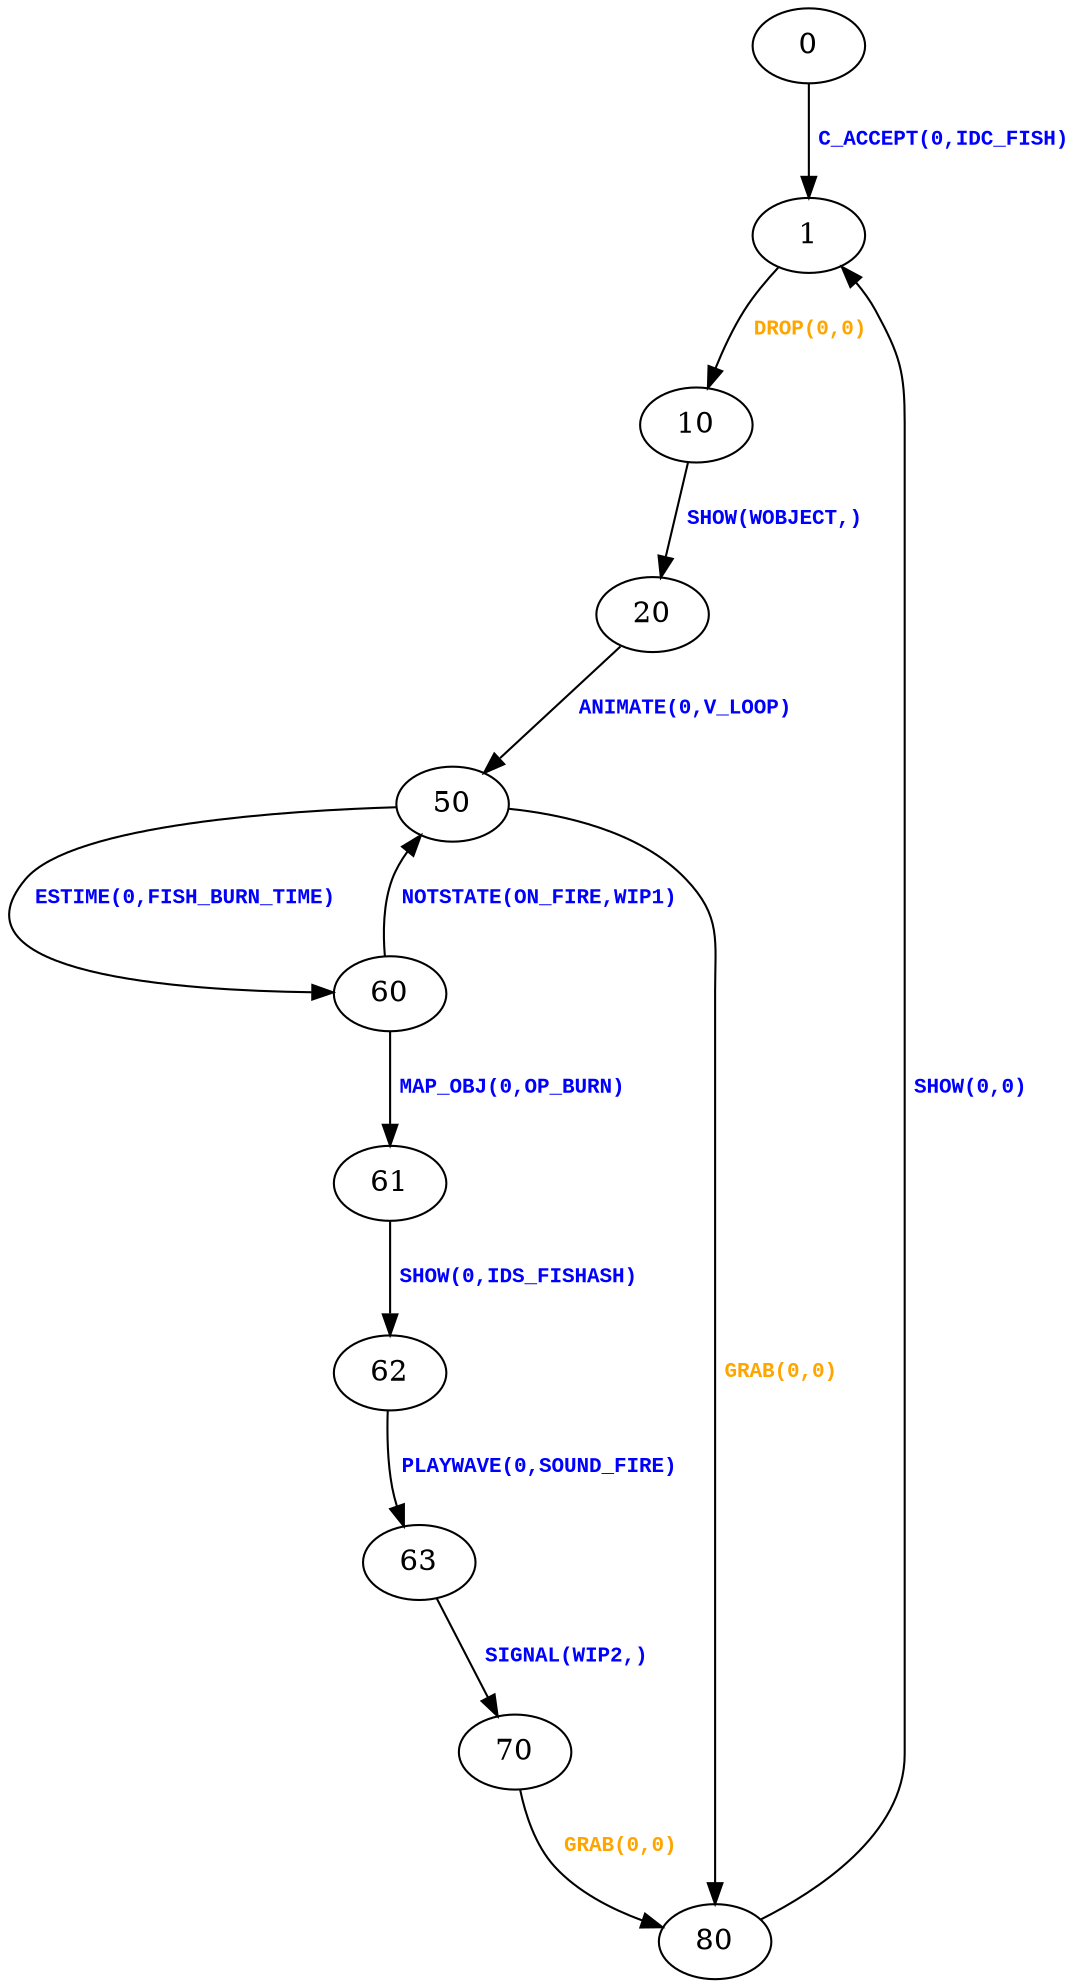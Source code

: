 digraph {
 node [shape=oval];
"0" -> "1"[fontcolor=blue, label=< <table border="0"><tr><td><font face="Courier New" point-size="10"><b>C_ACCEPT(0,IDC_FISH)<br align="left"/></b></font></td></tr>
</table>>];
"1" -> "10"[fontcolor=orange, label=< <table border="0"><tr><td><font face="Courier New" point-size="10"><b>DROP(0,0)<br align="left"/></b></font></td></tr>
</table>>];
"10" -> "20"[fontcolor=blue, label=< <table border="0"><tr><td><font face="Courier New" point-size="10"><b>SHOW(WOBJECT,)<br align="left"/></b></font></td></tr>
</table>>];
"20" -> "50"[fontcolor=blue, label=< <table border="0"><tr><td><font face="Courier New" point-size="10"><b>ANIMATE(0,V_LOOP)<br align="left"/></b></font></td></tr>
</table>>];
"50" -> "60"[fontcolor=blue, label=< <table border="0"><tr><td><font face="Courier New" point-size="10"><b>ESTIME(0,FISH_BURN_TIME)<br align="left"/></b></font></td></tr>
</table>>];
"50" -> "80"[fontcolor=orange, label=< <table border="0"><tr><td><font face="Courier New" point-size="10"><b>GRAB(0,0)<br align="left"/></b></font></td></tr>
</table>>];
"60" -> "61"[fontcolor=blue, label=< <table border="0"><tr><td><font face="Courier New" point-size="10"><b>MAP_OBJ(0,OP_BURN)<br align="left"/></b></font></td></tr>
</table>>];
"60" -> "50"[fontcolor=blue, label=< <table border="0"><tr><td><font face="Courier New" point-size="10"><b>NOTSTATE(ON_FIRE,WIP1)<br align="left"/></b></font></td></tr>
</table>>];
"61" -> "62"[fontcolor=blue, label=< <table border="0"><tr><td><font face="Courier New" point-size="10"><b>SHOW(0,IDS_FISHASH)<br align="left"/></b></font></td></tr>
</table>>];
"62" -> "63"[fontcolor=blue, label=< <table border="0"><tr><td><font face="Courier New" point-size="10"><b>PLAYWAVE(0,SOUND_FIRE)<br align="left"/></b></font></td></tr>
</table>>];
"63" -> "70"[fontcolor=blue, label=< <table border="0"><tr><td><font face="Courier New" point-size="10"><b>SIGNAL(WIP2,)<br align="left"/></b></font></td></tr>
</table>>];
"70" -> "80"[fontcolor=orange, label=< <table border="0"><tr><td><font face="Courier New" point-size="10"><b>GRAB(0,0)<br align="left"/></b></font></td></tr>
</table>>];
"80" -> "1"[fontcolor=blue, label=< <table border="0"><tr><td><font face="Courier New" point-size="10"><b>SHOW(0,0)<br align="left"/></b></font></td></tr>
</table>>];
}
